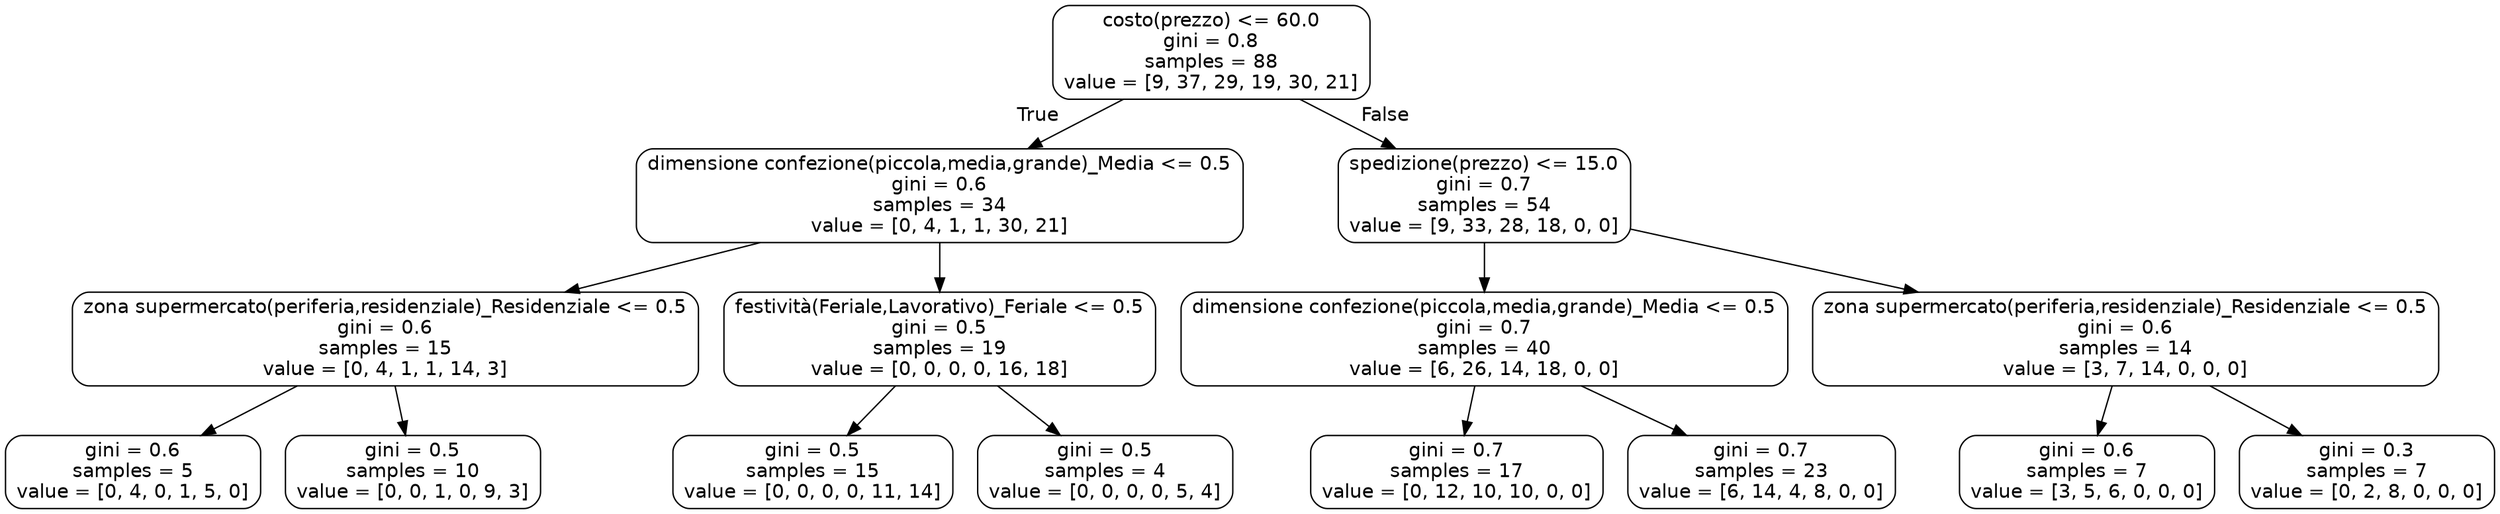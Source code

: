 digraph Tree {
node [shape=box, style="rounded", color="black", fontname=helvetica] ;
edge [fontname=helvetica] ;
0 [label="costo(prezzo) <= 60.0\ngini = 0.8\nsamples = 88\nvalue = [9, 37, 29, 19, 30, 21]"] ;
1 [label="dimensione confezione(piccola,media,grande)_Media <= 0.5\ngini = 0.6\nsamples = 34\nvalue = [0, 4, 1, 1, 30, 21]"] ;
0 -> 1 [labeldistance=2.5, labelangle=45, headlabel="True"] ;
2 [label="zona supermercato(periferia,residenziale)_Residenziale <= 0.5\ngini = 0.6\nsamples = 15\nvalue = [0, 4, 1, 1, 14, 3]"] ;
1 -> 2 ;
3 [label="gini = 0.6\nsamples = 5\nvalue = [0, 4, 0, 1, 5, 0]"] ;
2 -> 3 ;
4 [label="gini = 0.5\nsamples = 10\nvalue = [0, 0, 1, 0, 9, 3]"] ;
2 -> 4 ;
5 [label="festività(Feriale,Lavorativo)_Feriale <= 0.5\ngini = 0.5\nsamples = 19\nvalue = [0, 0, 0, 0, 16, 18]"] ;
1 -> 5 ;
6 [label="gini = 0.5\nsamples = 15\nvalue = [0, 0, 0, 0, 11, 14]"] ;
5 -> 6 ;
7 [label="gini = 0.5\nsamples = 4\nvalue = [0, 0, 0, 0, 5, 4]"] ;
5 -> 7 ;
8 [label="spedizione(prezzo) <= 15.0\ngini = 0.7\nsamples = 54\nvalue = [9, 33, 28, 18, 0, 0]"] ;
0 -> 8 [labeldistance=2.5, labelangle=-45, headlabel="False"] ;
9 [label="dimensione confezione(piccola,media,grande)_Media <= 0.5\ngini = 0.7\nsamples = 40\nvalue = [6, 26, 14, 18, 0, 0]"] ;
8 -> 9 ;
10 [label="gini = 0.7\nsamples = 17\nvalue = [0, 12, 10, 10, 0, 0]"] ;
9 -> 10 ;
11 [label="gini = 0.7\nsamples = 23\nvalue = [6, 14, 4, 8, 0, 0]"] ;
9 -> 11 ;
12 [label="zona supermercato(periferia,residenziale)_Residenziale <= 0.5\ngini = 0.6\nsamples = 14\nvalue = [3, 7, 14, 0, 0, 0]"] ;
8 -> 12 ;
13 [label="gini = 0.6\nsamples = 7\nvalue = [3, 5, 6, 0, 0, 0]"] ;
12 -> 13 ;
14 [label="gini = 0.3\nsamples = 7\nvalue = [0, 2, 8, 0, 0, 0]"] ;
12 -> 14 ;
}